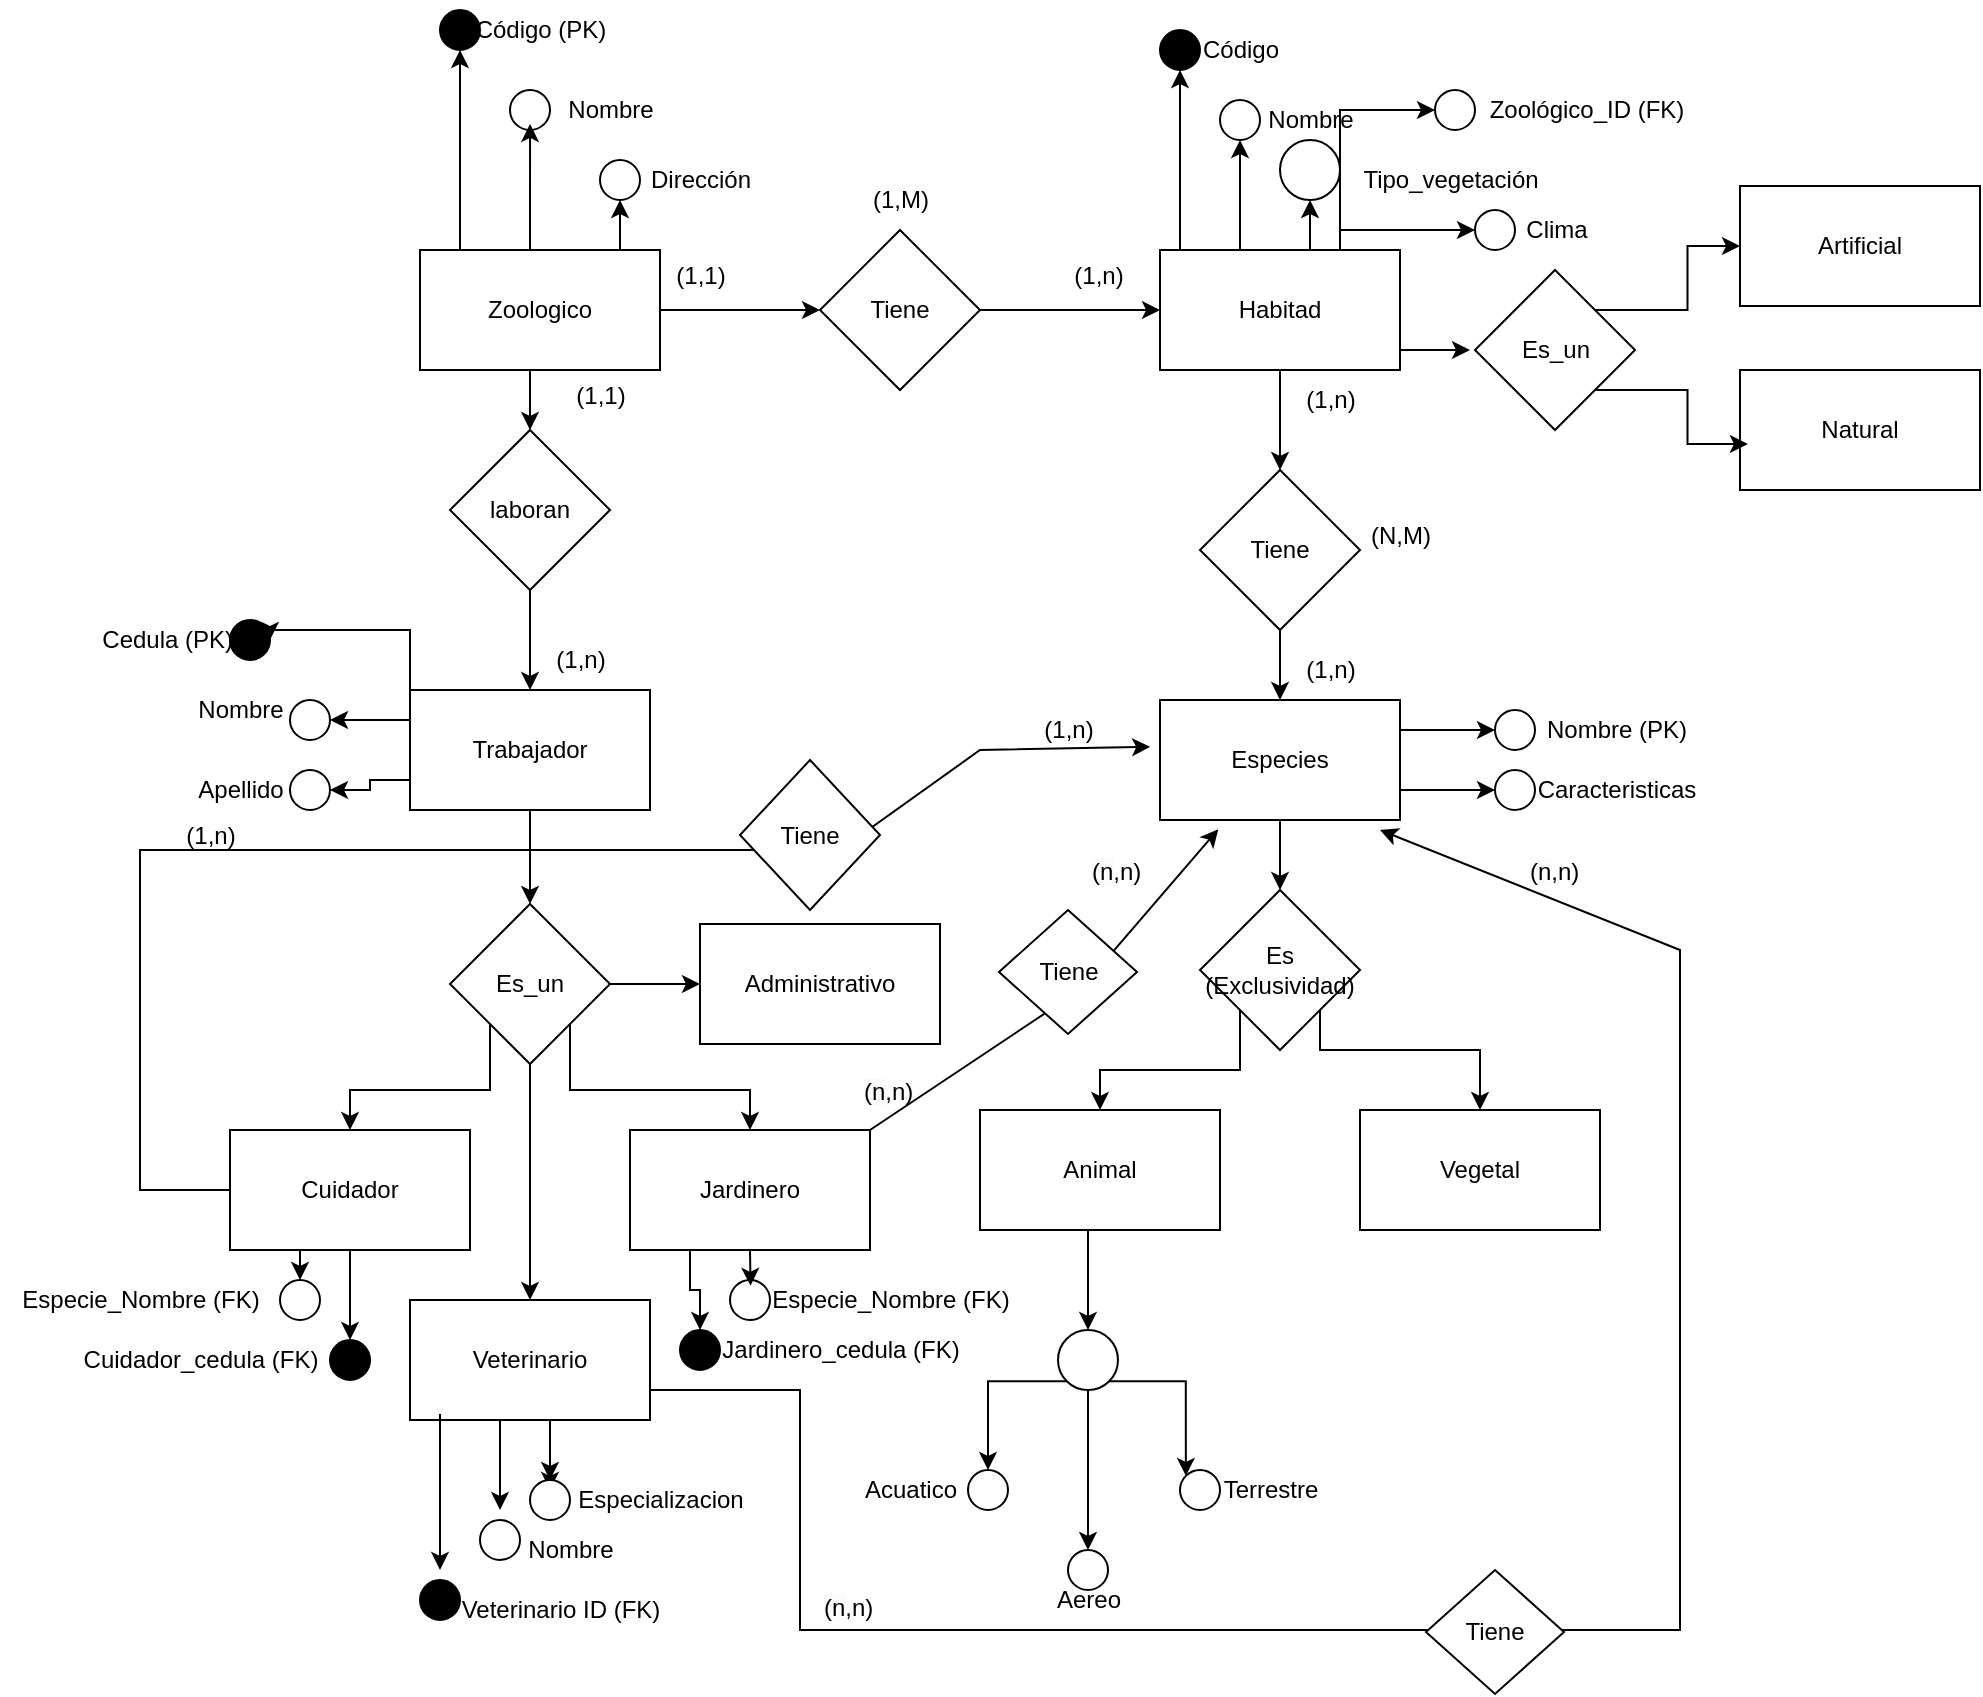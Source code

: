 <mxfile version="24.0.7" type="device">
  <diagram id="prtHgNgQTEPvFCAcTncT" name="Page-1">
    <mxGraphModel dx="2587" dy="868" grid="1" gridSize="10" guides="1" tooltips="1" connect="1" arrows="1" fold="1" page="1" pageScale="1" pageWidth="827" pageHeight="1169" math="0" shadow="0">
      <root>
        <mxCell id="0" />
        <mxCell id="1" parent="0" />
        <mxCell id="TQrmoUkfnBOH6KBkLDN8-8" style="edgeStyle=orthogonalEdgeStyle;rounded=0;orthogonalLoop=1;jettySize=auto;html=1;exitX=0;exitY=0;exitDx=0;exitDy=0;entryX=0.5;entryY=1;entryDx=0;entryDy=0;" parent="1" source="TQrmoUkfnBOH6KBkLDN8-1" target="TQrmoUkfnBOH6KBkLDN8-6" edge="1">
          <mxGeometry relative="1" as="geometry">
            <Array as="points">
              <mxPoint x="140" y="170" />
            </Array>
          </mxGeometry>
        </mxCell>
        <mxCell id="TQrmoUkfnBOH6KBkLDN8-16" style="edgeStyle=orthogonalEdgeStyle;rounded=0;orthogonalLoop=1;jettySize=auto;html=1;exitX=0.75;exitY=0;exitDx=0;exitDy=0;entryX=0.5;entryY=1;entryDx=0;entryDy=0;" parent="1" source="TQrmoUkfnBOH6KBkLDN8-1" target="TQrmoUkfnBOH6KBkLDN8-12" edge="1">
          <mxGeometry relative="1" as="geometry" />
        </mxCell>
        <mxCell id="TQrmoUkfnBOH6KBkLDN8-17" value="" style="edgeStyle=orthogonalEdgeStyle;rounded=0;orthogonalLoop=1;jettySize=auto;html=1;" parent="1" source="TQrmoUkfnBOH6KBkLDN8-1" target="TQrmoUkfnBOH6KBkLDN8-3" edge="1">
          <mxGeometry relative="1" as="geometry" />
        </mxCell>
        <mxCell id="TQrmoUkfnBOH6KBkLDN8-100" style="edgeStyle=orthogonalEdgeStyle;rounded=0;orthogonalLoop=1;jettySize=auto;html=1;exitX=0.5;exitY=1;exitDx=0;exitDy=0;entryX=0.5;entryY=0;entryDx=0;entryDy=0;" parent="1" source="TQrmoUkfnBOH6KBkLDN8-1" target="TQrmoUkfnBOH6KBkLDN8-99" edge="1">
          <mxGeometry relative="1" as="geometry" />
        </mxCell>
        <mxCell id="TQrmoUkfnBOH6KBkLDN8-1" value="Zoologico" style="rounded=0;whiteSpace=wrap;html=1;" parent="1" vertex="1">
          <mxGeometry x="120" y="170" width="120" height="60" as="geometry" />
        </mxCell>
        <mxCell id="TQrmoUkfnBOH6KBkLDN8-36" style="edgeStyle=orthogonalEdgeStyle;rounded=0;orthogonalLoop=1;jettySize=auto;html=1;exitX=0.75;exitY=0;exitDx=0;exitDy=0;entryX=0.5;entryY=1;entryDx=0;entryDy=0;" parent="1" source="TQrmoUkfnBOH6KBkLDN8-2" target="TQrmoUkfnBOH6KBkLDN8-24" edge="1">
          <mxGeometry relative="1" as="geometry" />
        </mxCell>
        <mxCell id="TQrmoUkfnBOH6KBkLDN8-56" style="edgeStyle=orthogonalEdgeStyle;rounded=0;orthogonalLoop=1;jettySize=auto;html=1;exitX=1;exitY=0.5;exitDx=0;exitDy=0;entryX=0;entryY=0.5;entryDx=0;entryDy=0;" parent="1" source="TQrmoUkfnBOH6KBkLDN8-2" edge="1">
          <mxGeometry relative="1" as="geometry">
            <mxPoint x="645" y="220" as="targetPoint" />
            <Array as="points">
              <mxPoint x="610" y="220" />
            </Array>
          </mxGeometry>
        </mxCell>
        <mxCell id="TQrmoUkfnBOH6KBkLDN8-64" style="edgeStyle=orthogonalEdgeStyle;rounded=0;orthogonalLoop=1;jettySize=auto;html=1;exitX=0;exitY=0;exitDx=0;exitDy=0;entryX=0.5;entryY=1;entryDx=0;entryDy=0;" parent="1" source="TQrmoUkfnBOH6KBkLDN8-2" target="TQrmoUkfnBOH6KBkLDN8-21" edge="1">
          <mxGeometry relative="1" as="geometry">
            <Array as="points">
              <mxPoint x="500" y="170" />
            </Array>
          </mxGeometry>
        </mxCell>
        <mxCell id="TQrmoUkfnBOH6KBkLDN8-67" style="edgeStyle=orthogonalEdgeStyle;rounded=0;orthogonalLoop=1;jettySize=auto;html=1;exitX=0.75;exitY=0;exitDx=0;exitDy=0;entryX=0;entryY=0.5;entryDx=0;entryDy=0;" parent="1" source="TQrmoUkfnBOH6KBkLDN8-2" target="TQrmoUkfnBOH6KBkLDN8-27" edge="1">
          <mxGeometry relative="1" as="geometry">
            <Array as="points">
              <mxPoint x="580" y="160" />
            </Array>
          </mxGeometry>
        </mxCell>
        <mxCell id="TQrmoUkfnBOH6KBkLDN8-79" style="edgeStyle=orthogonalEdgeStyle;rounded=0;orthogonalLoop=1;jettySize=auto;html=1;exitX=0.5;exitY=1;exitDx=0;exitDy=0;entryX=0.5;entryY=0;entryDx=0;entryDy=0;" parent="1" source="TQrmoUkfnBOH6KBkLDN8-2" target="TQrmoUkfnBOH6KBkLDN8-43" edge="1">
          <mxGeometry relative="1" as="geometry" />
        </mxCell>
        <mxCell id="qEaY49w9WV5W6SEMWrZI-36" style="edgeStyle=orthogonalEdgeStyle;rounded=0;orthogonalLoop=1;jettySize=auto;html=1;exitX=0.75;exitY=0;exitDx=0;exitDy=0;entryX=0;entryY=0.5;entryDx=0;entryDy=0;" edge="1" parent="1" source="TQrmoUkfnBOH6KBkLDN8-2" target="qEaY49w9WV5W6SEMWrZI-35">
          <mxGeometry relative="1" as="geometry" />
        </mxCell>
        <mxCell id="TQrmoUkfnBOH6KBkLDN8-2" value="Habitad" style="rounded=0;whiteSpace=wrap;html=1;" parent="1" vertex="1">
          <mxGeometry x="490" y="170" width="120" height="60" as="geometry" />
        </mxCell>
        <mxCell id="TQrmoUkfnBOH6KBkLDN8-18" value="" style="edgeStyle=orthogonalEdgeStyle;rounded=0;orthogonalLoop=1;jettySize=auto;html=1;" parent="1" source="TQrmoUkfnBOH6KBkLDN8-3" target="TQrmoUkfnBOH6KBkLDN8-2" edge="1">
          <mxGeometry relative="1" as="geometry" />
        </mxCell>
        <mxCell id="TQrmoUkfnBOH6KBkLDN8-3" value="Tiene" style="rhombus;whiteSpace=wrap;html=1;" parent="1" vertex="1">
          <mxGeometry x="320" y="160" width="80" height="80" as="geometry" />
        </mxCell>
        <mxCell id="TQrmoUkfnBOH6KBkLDN8-72" style="edgeStyle=orthogonalEdgeStyle;rounded=0;orthogonalLoop=1;jettySize=auto;html=1;exitX=0.5;exitY=1;exitDx=0;exitDy=0;entryX=0.5;entryY=0;entryDx=0;entryDy=0;" parent="1" source="TQrmoUkfnBOH6KBkLDN8-4" target="TQrmoUkfnBOH6KBkLDN8-42" edge="1">
          <mxGeometry relative="1" as="geometry" />
        </mxCell>
        <mxCell id="TQrmoUkfnBOH6KBkLDN8-77" style="edgeStyle=orthogonalEdgeStyle;rounded=0;orthogonalLoop=1;jettySize=auto;html=1;exitX=1;exitY=0.25;exitDx=0;exitDy=0;entryX=0;entryY=0.5;entryDx=0;entryDy=0;" parent="1" source="TQrmoUkfnBOH6KBkLDN8-4" target="TQrmoUkfnBOH6KBkLDN8-46" edge="1">
          <mxGeometry relative="1" as="geometry" />
        </mxCell>
        <mxCell id="TQrmoUkfnBOH6KBkLDN8-78" style="edgeStyle=orthogonalEdgeStyle;rounded=0;orthogonalLoop=1;jettySize=auto;html=1;exitX=1;exitY=0.75;exitDx=0;exitDy=0;entryX=0;entryY=0.5;entryDx=0;entryDy=0;" parent="1" source="TQrmoUkfnBOH6KBkLDN8-4" target="TQrmoUkfnBOH6KBkLDN8-48" edge="1">
          <mxGeometry relative="1" as="geometry" />
        </mxCell>
        <mxCell id="TQrmoUkfnBOH6KBkLDN8-4" value="Especies" style="rounded=0;whiteSpace=wrap;html=1;" parent="1" vertex="1">
          <mxGeometry x="490" y="395" width="120" height="60" as="geometry" />
        </mxCell>
        <mxCell id="TQrmoUkfnBOH6KBkLDN8-117" value="" style="edgeStyle=orthogonalEdgeStyle;rounded=0;orthogonalLoop=1;jettySize=auto;html=1;" parent="1" source="TQrmoUkfnBOH6KBkLDN8-5" target="TQrmoUkfnBOH6KBkLDN8-111" edge="1">
          <mxGeometry relative="1" as="geometry" />
        </mxCell>
        <mxCell id="qEaY49w9WV5W6SEMWrZI-32" style="edgeStyle=orthogonalEdgeStyle;rounded=0;orthogonalLoop=1;jettySize=auto;html=1;exitX=0;exitY=0.75;exitDx=0;exitDy=0;entryX=1;entryY=0.5;entryDx=0;entryDy=0;" edge="1" parent="1" source="TQrmoUkfnBOH6KBkLDN8-5" target="TQrmoUkfnBOH6KBkLDN8-130">
          <mxGeometry relative="1" as="geometry" />
        </mxCell>
        <mxCell id="qEaY49w9WV5W6SEMWrZI-33" style="edgeStyle=orthogonalEdgeStyle;rounded=0;orthogonalLoop=1;jettySize=auto;html=1;exitX=0;exitY=0.25;exitDx=0;exitDy=0;entryX=1;entryY=0.5;entryDx=0;entryDy=0;" edge="1" parent="1" source="TQrmoUkfnBOH6KBkLDN8-5" target="TQrmoUkfnBOH6KBkLDN8-127">
          <mxGeometry relative="1" as="geometry" />
        </mxCell>
        <mxCell id="qEaY49w9WV5W6SEMWrZI-34" style="edgeStyle=orthogonalEdgeStyle;rounded=0;orthogonalLoop=1;jettySize=auto;html=1;exitX=0;exitY=0;exitDx=0;exitDy=0;entryX=1;entryY=0.5;entryDx=0;entryDy=0;" edge="1" parent="1" source="TQrmoUkfnBOH6KBkLDN8-5" target="TQrmoUkfnBOH6KBkLDN8-123">
          <mxGeometry relative="1" as="geometry">
            <mxPoint x="115.231" y="350" as="targetPoint" />
            <Array as="points">
              <mxPoint x="115" y="360" />
              <mxPoint x="45" y="360" />
            </Array>
          </mxGeometry>
        </mxCell>
        <mxCell id="TQrmoUkfnBOH6KBkLDN8-5" value="Trabajador" style="rounded=0;whiteSpace=wrap;html=1;" parent="1" vertex="1">
          <mxGeometry x="115" y="390" width="120" height="60" as="geometry" />
        </mxCell>
        <mxCell id="TQrmoUkfnBOH6KBkLDN8-6" value="" style="ellipse;whiteSpace=wrap;html=1;aspect=fixed;fillColor=#000000;" parent="1" vertex="1">
          <mxGeometry x="130" y="50" width="20" height="20" as="geometry" />
        </mxCell>
        <mxCell id="TQrmoUkfnBOH6KBkLDN8-9" value="Código (PK)" style="text;html=1;align=center;verticalAlign=middle;resizable=0;points=[];autosize=1;strokeColor=none;fillColor=none;" parent="1" vertex="1">
          <mxGeometry x="135" y="45" width="90" height="30" as="geometry" />
        </mxCell>
        <mxCell id="TQrmoUkfnBOH6KBkLDN8-10" value="" style="ellipse;whiteSpace=wrap;html=1;aspect=fixed;fillColor=#FFFFFF;" parent="1" vertex="1">
          <mxGeometry x="165" y="90" width="20" height="20" as="geometry" />
        </mxCell>
        <mxCell id="TQrmoUkfnBOH6KBkLDN8-11" value="Nombre" style="text;html=1;align=center;verticalAlign=middle;resizable=0;points=[];autosize=1;strokeColor=none;fillColor=none;" parent="1" vertex="1">
          <mxGeometry x="180" y="85" width="70" height="30" as="geometry" />
        </mxCell>
        <mxCell id="TQrmoUkfnBOH6KBkLDN8-12" value="" style="ellipse;whiteSpace=wrap;html=1;aspect=fixed;fillColor=#FFFFFF;" parent="1" vertex="1">
          <mxGeometry x="210" y="125" width="20" height="20" as="geometry" />
        </mxCell>
        <mxCell id="TQrmoUkfnBOH6KBkLDN8-13" value="Dirección" style="text;html=1;align=center;verticalAlign=middle;resizable=0;points=[];autosize=1;strokeColor=none;fillColor=none;" parent="1" vertex="1">
          <mxGeometry x="225" y="120" width="70" height="30" as="geometry" />
        </mxCell>
        <mxCell id="TQrmoUkfnBOH6KBkLDN8-15" style="edgeStyle=orthogonalEdgeStyle;rounded=0;orthogonalLoop=1;jettySize=auto;html=1;exitX=0.5;exitY=0;exitDx=0;exitDy=0;entryX=-0.071;entryY=0.733;entryDx=0;entryDy=0;entryPerimeter=0;" parent="1" source="TQrmoUkfnBOH6KBkLDN8-1" target="TQrmoUkfnBOH6KBkLDN8-11" edge="1">
          <mxGeometry relative="1" as="geometry">
            <Array as="points">
              <mxPoint x="175" y="170" />
            </Array>
          </mxGeometry>
        </mxCell>
        <mxCell id="TQrmoUkfnBOH6KBkLDN8-19" value="(1,1)" style="text;html=1;align=center;verticalAlign=middle;resizable=0;points=[];autosize=1;strokeColor=none;fillColor=none;" parent="1" vertex="1">
          <mxGeometry x="235" y="168" width="50" height="30" as="geometry" />
        </mxCell>
        <mxCell id="TQrmoUkfnBOH6KBkLDN8-20" value="(1,n)" style="text;html=1;align=center;verticalAlign=middle;resizable=0;points=[];autosize=1;strokeColor=none;fillColor=none;" parent="1" vertex="1">
          <mxGeometry x="434" y="168" width="50" height="30" as="geometry" />
        </mxCell>
        <mxCell id="TQrmoUkfnBOH6KBkLDN8-21" value="" style="ellipse;whiteSpace=wrap;html=1;aspect=fixed;fillColor=#000000;" parent="1" vertex="1">
          <mxGeometry x="490" y="60" width="20" height="20" as="geometry" />
        </mxCell>
        <mxCell id="TQrmoUkfnBOH6KBkLDN8-23" value="Nombre" style="text;html=1;align=center;verticalAlign=middle;resizable=0;points=[];autosize=1;strokeColor=none;fillColor=none;" parent="1" vertex="1">
          <mxGeometry x="530" y="90" width="70" height="30" as="geometry" />
        </mxCell>
        <mxCell id="TQrmoUkfnBOH6KBkLDN8-24" value="" style="ellipse;whiteSpace=wrap;html=1;aspect=fixed;fillColor=#FFFFFF;" parent="1" vertex="1">
          <mxGeometry x="550" y="115" width="30" height="30" as="geometry" />
        </mxCell>
        <mxCell id="TQrmoUkfnBOH6KBkLDN8-25" value="Tipo_vegetación" style="text;html=1;align=center;verticalAlign=middle;resizable=0;points=[];autosize=1;strokeColor=none;fillColor=none;" parent="1" vertex="1">
          <mxGeometry x="580" y="120" width="110" height="30" as="geometry" />
        </mxCell>
        <mxCell id="TQrmoUkfnBOH6KBkLDN8-26" value="Código" style="text;html=1;align=center;verticalAlign=middle;resizable=0;points=[];autosize=1;strokeColor=none;fillColor=none;" parent="1" vertex="1">
          <mxGeometry x="500" y="55" width="60" height="30" as="geometry" />
        </mxCell>
        <mxCell id="TQrmoUkfnBOH6KBkLDN8-27" value="" style="ellipse;whiteSpace=wrap;html=1;aspect=fixed;fillColor=#FFFFFF;" parent="1" vertex="1">
          <mxGeometry x="647.5" y="150" width="20" height="20" as="geometry" />
        </mxCell>
        <mxCell id="TQrmoUkfnBOH6KBkLDN8-28" value="Clima" style="text;html=1;align=center;verticalAlign=middle;resizable=0;points=[];autosize=1;strokeColor=none;fillColor=none;" parent="1" vertex="1">
          <mxGeometry x="662.5" y="145" width="50" height="30" as="geometry" />
        </mxCell>
        <mxCell id="TQrmoUkfnBOH6KBkLDN8-41" value="" style="edgeStyle=orthogonalEdgeStyle;rounded=0;orthogonalLoop=1;jettySize=auto;html=1;exitX=0.5;exitY=0;exitDx=0;exitDy=0;entryX=0.5;entryY=1;entryDx=0;entryDy=0;" parent="1" source="TQrmoUkfnBOH6KBkLDN8-2" target="TQrmoUkfnBOH6KBkLDN8-40" edge="1">
          <mxGeometry relative="1" as="geometry">
            <mxPoint x="550" y="170" as="sourcePoint" />
            <mxPoint x="550" y="130" as="targetPoint" />
            <Array as="points">
              <mxPoint x="530" y="170" />
            </Array>
          </mxGeometry>
        </mxCell>
        <mxCell id="TQrmoUkfnBOH6KBkLDN8-40" value="" style="ellipse;whiteSpace=wrap;html=1;aspect=fixed;fillColor=#FFFFFF;" parent="1" vertex="1">
          <mxGeometry x="520" y="95" width="20" height="20" as="geometry" />
        </mxCell>
        <mxCell id="TQrmoUkfnBOH6KBkLDN8-75" style="edgeStyle=orthogonalEdgeStyle;rounded=0;orthogonalLoop=1;jettySize=auto;html=1;exitX=0;exitY=1;exitDx=0;exitDy=0;entryX=0.5;entryY=0;entryDx=0;entryDy=0;" parent="1" source="TQrmoUkfnBOH6KBkLDN8-42" target="TQrmoUkfnBOH6KBkLDN8-74" edge="1">
          <mxGeometry relative="1" as="geometry">
            <Array as="points">
              <mxPoint x="530" y="580" />
              <mxPoint x="460" y="580" />
            </Array>
          </mxGeometry>
        </mxCell>
        <mxCell id="TQrmoUkfnBOH6KBkLDN8-76" style="edgeStyle=orthogonalEdgeStyle;rounded=0;orthogonalLoop=1;jettySize=auto;html=1;exitX=1;exitY=1;exitDx=0;exitDy=0;entryX=0.5;entryY=0;entryDx=0;entryDy=0;" parent="1" source="TQrmoUkfnBOH6KBkLDN8-42" target="TQrmoUkfnBOH6KBkLDN8-73" edge="1">
          <mxGeometry relative="1" as="geometry">
            <Array as="points">
              <mxPoint x="570" y="570" />
              <mxPoint x="650" y="570" />
            </Array>
          </mxGeometry>
        </mxCell>
        <mxCell id="TQrmoUkfnBOH6KBkLDN8-42" value="Es (Exclusividad)" style="rhombus;whiteSpace=wrap;html=1;" parent="1" vertex="1">
          <mxGeometry x="510" y="490" width="80" height="80" as="geometry" />
        </mxCell>
        <mxCell id="TQrmoUkfnBOH6KBkLDN8-80" style="edgeStyle=orthogonalEdgeStyle;rounded=0;orthogonalLoop=1;jettySize=auto;html=1;exitX=0.5;exitY=1;exitDx=0;exitDy=0;entryX=0.5;entryY=0;entryDx=0;entryDy=0;" parent="1" source="TQrmoUkfnBOH6KBkLDN8-43" target="TQrmoUkfnBOH6KBkLDN8-4" edge="1">
          <mxGeometry relative="1" as="geometry" />
        </mxCell>
        <mxCell id="TQrmoUkfnBOH6KBkLDN8-43" value="Tiene" style="rhombus;whiteSpace=wrap;html=1;" parent="1" vertex="1">
          <mxGeometry x="510" y="280" width="80" height="80" as="geometry" />
        </mxCell>
        <mxCell id="TQrmoUkfnBOH6KBkLDN8-46" value="" style="ellipse;whiteSpace=wrap;html=1;aspect=fixed;fillColor=#FFFFFF;" parent="1" vertex="1">
          <mxGeometry x="657.5" y="400" width="20" height="20" as="geometry" />
        </mxCell>
        <mxCell id="TQrmoUkfnBOH6KBkLDN8-47" value="Nombre (PK)" style="text;html=1;align=center;verticalAlign=middle;resizable=0;points=[];autosize=1;strokeColor=none;fillColor=none;" parent="1" vertex="1">
          <mxGeometry x="672.5" y="395" width="90" height="30" as="geometry" />
        </mxCell>
        <mxCell id="TQrmoUkfnBOH6KBkLDN8-48" value="" style="ellipse;whiteSpace=wrap;html=1;aspect=fixed;fillColor=#FFFFFF;" parent="1" vertex="1">
          <mxGeometry x="657.5" y="430" width="20" height="20" as="geometry" />
        </mxCell>
        <mxCell id="TQrmoUkfnBOH6KBkLDN8-49" value="Caracteristicas" style="text;html=1;align=center;verticalAlign=middle;resizable=0;points=[];autosize=1;strokeColor=none;fillColor=none;" parent="1" vertex="1">
          <mxGeometry x="667.5" y="425" width="100" height="30" as="geometry" />
        </mxCell>
        <mxCell id="TQrmoUkfnBOH6KBkLDN8-70" style="edgeStyle=orthogonalEdgeStyle;rounded=0;orthogonalLoop=1;jettySize=auto;html=1;exitX=1;exitY=0;exitDx=0;exitDy=0;entryX=0;entryY=0.5;entryDx=0;entryDy=0;" parent="1" source="TQrmoUkfnBOH6KBkLDN8-61" target="TQrmoUkfnBOH6KBkLDN8-68" edge="1">
          <mxGeometry relative="1" as="geometry" />
        </mxCell>
        <mxCell id="TQrmoUkfnBOH6KBkLDN8-61" value="Es_un" style="rhombus;whiteSpace=wrap;html=1;" parent="1" vertex="1">
          <mxGeometry x="647.5" y="180" width="80" height="80" as="geometry" />
        </mxCell>
        <mxCell id="TQrmoUkfnBOH6KBkLDN8-68" value="Artificial" style="rounded=0;whiteSpace=wrap;html=1;" parent="1" vertex="1">
          <mxGeometry x="780" y="138" width="120" height="60" as="geometry" />
        </mxCell>
        <mxCell id="TQrmoUkfnBOH6KBkLDN8-69" value="Natural" style="rounded=0;whiteSpace=wrap;html=1;" parent="1" vertex="1">
          <mxGeometry x="780" y="230" width="120" height="60" as="geometry" />
        </mxCell>
        <mxCell id="TQrmoUkfnBOH6KBkLDN8-71" style="edgeStyle=orthogonalEdgeStyle;rounded=0;orthogonalLoop=1;jettySize=auto;html=1;exitX=1;exitY=1;exitDx=0;exitDy=0;entryX=0.033;entryY=0.617;entryDx=0;entryDy=0;entryPerimeter=0;" parent="1" source="TQrmoUkfnBOH6KBkLDN8-61" target="TQrmoUkfnBOH6KBkLDN8-69" edge="1">
          <mxGeometry relative="1" as="geometry" />
        </mxCell>
        <mxCell id="TQrmoUkfnBOH6KBkLDN8-73" value="Vegetal" style="rounded=0;whiteSpace=wrap;html=1;" parent="1" vertex="1">
          <mxGeometry x="590" y="600" width="120" height="60" as="geometry" />
        </mxCell>
        <mxCell id="TQrmoUkfnBOH6KBkLDN8-98" style="edgeStyle=orthogonalEdgeStyle;rounded=0;orthogonalLoop=1;jettySize=auto;html=1;exitX=0.5;exitY=1;exitDx=0;exitDy=0;entryX=0.5;entryY=0;entryDx=0;entryDy=0;" parent="1" source="TQrmoUkfnBOH6KBkLDN8-74" target="TQrmoUkfnBOH6KBkLDN8-85" edge="1">
          <mxGeometry relative="1" as="geometry">
            <Array as="points">
              <mxPoint x="454" y="660" />
            </Array>
          </mxGeometry>
        </mxCell>
        <mxCell id="TQrmoUkfnBOH6KBkLDN8-74" value="Animal" style="rounded=0;whiteSpace=wrap;html=1;" parent="1" vertex="1">
          <mxGeometry x="400" y="600" width="120" height="60" as="geometry" />
        </mxCell>
        <mxCell id="TQrmoUkfnBOH6KBkLDN8-81" value="(1,n)" style="text;html=1;align=center;verticalAlign=middle;resizable=0;points=[];autosize=1;strokeColor=none;fillColor=none;" parent="1" vertex="1">
          <mxGeometry x="550" y="365" width="50" height="30" as="geometry" />
        </mxCell>
        <mxCell id="TQrmoUkfnBOH6KBkLDN8-82" value="(1,n)" style="text;html=1;align=center;verticalAlign=middle;resizable=0;points=[];autosize=1;strokeColor=none;fillColor=none;" parent="1" vertex="1">
          <mxGeometry x="550" y="230" width="50" height="30" as="geometry" />
        </mxCell>
        <mxCell id="TQrmoUkfnBOH6KBkLDN8-83" value="(N,M)" style="text;html=1;align=center;verticalAlign=middle;resizable=0;points=[];autosize=1;strokeColor=none;fillColor=none;" parent="1" vertex="1">
          <mxGeometry x="585" y="298" width="50" height="30" as="geometry" />
        </mxCell>
        <mxCell id="TQrmoUkfnBOH6KBkLDN8-84" value="(1,M)" style="text;html=1;align=center;verticalAlign=middle;resizable=0;points=[];autosize=1;strokeColor=none;fillColor=none;" parent="1" vertex="1">
          <mxGeometry x="335" y="130" width="50" height="30" as="geometry" />
        </mxCell>
        <mxCell id="TQrmoUkfnBOH6KBkLDN8-94" style="edgeStyle=orthogonalEdgeStyle;rounded=0;orthogonalLoop=1;jettySize=auto;html=1;exitX=0;exitY=1;exitDx=0;exitDy=0;entryX=0.5;entryY=0;entryDx=0;entryDy=0;" parent="1" source="TQrmoUkfnBOH6KBkLDN8-85" target="TQrmoUkfnBOH6KBkLDN8-86" edge="1">
          <mxGeometry relative="1" as="geometry" />
        </mxCell>
        <mxCell id="TQrmoUkfnBOH6KBkLDN8-96" style="edgeStyle=orthogonalEdgeStyle;rounded=0;orthogonalLoop=1;jettySize=auto;html=1;exitX=0.5;exitY=1;exitDx=0;exitDy=0;entryX=0.5;entryY=0;entryDx=0;entryDy=0;" parent="1" source="TQrmoUkfnBOH6KBkLDN8-85" target="TQrmoUkfnBOH6KBkLDN8-87" edge="1">
          <mxGeometry relative="1" as="geometry" />
        </mxCell>
        <mxCell id="TQrmoUkfnBOH6KBkLDN8-97" style="edgeStyle=orthogonalEdgeStyle;rounded=0;orthogonalLoop=1;jettySize=auto;html=1;exitX=1;exitY=1;exitDx=0;exitDy=0;entryX=0;entryY=0;entryDx=0;entryDy=0;" parent="1" source="TQrmoUkfnBOH6KBkLDN8-85" target="TQrmoUkfnBOH6KBkLDN8-89" edge="1">
          <mxGeometry relative="1" as="geometry" />
        </mxCell>
        <mxCell id="TQrmoUkfnBOH6KBkLDN8-85" value="" style="ellipse;whiteSpace=wrap;html=1;aspect=fixed;" parent="1" vertex="1">
          <mxGeometry x="439" y="710" width="30" height="30" as="geometry" />
        </mxCell>
        <mxCell id="TQrmoUkfnBOH6KBkLDN8-86" value="" style="ellipse;whiteSpace=wrap;html=1;aspect=fixed;fillColor=#FFFFFF;" parent="1" vertex="1">
          <mxGeometry x="394" y="780" width="20" height="20" as="geometry" />
        </mxCell>
        <mxCell id="TQrmoUkfnBOH6KBkLDN8-87" value="" style="ellipse;whiteSpace=wrap;html=1;aspect=fixed;fillColor=#FFFFFF;" parent="1" vertex="1">
          <mxGeometry x="444" y="820" width="20" height="20" as="geometry" />
        </mxCell>
        <mxCell id="TQrmoUkfnBOH6KBkLDN8-89" value="" style="ellipse;whiteSpace=wrap;html=1;aspect=fixed;fillColor=#FFFFFF;" parent="1" vertex="1">
          <mxGeometry x="500" y="780" width="20" height="20" as="geometry" />
        </mxCell>
        <mxCell id="TQrmoUkfnBOH6KBkLDN8-90" value="Acuatico" style="text;html=1;align=center;verticalAlign=middle;resizable=0;points=[];autosize=1;strokeColor=none;fillColor=none;" parent="1" vertex="1">
          <mxGeometry x="330" y="775" width="70" height="30" as="geometry" />
        </mxCell>
        <mxCell id="TQrmoUkfnBOH6KBkLDN8-91" value="Terrestre" style="text;html=1;align=center;verticalAlign=middle;resizable=0;points=[];autosize=1;strokeColor=none;fillColor=none;" parent="1" vertex="1">
          <mxGeometry x="510" y="775" width="70" height="30" as="geometry" />
        </mxCell>
        <mxCell id="TQrmoUkfnBOH6KBkLDN8-92" value="Aereo" style="text;html=1;align=center;verticalAlign=middle;resizable=0;points=[];autosize=1;strokeColor=none;fillColor=none;" parent="1" vertex="1">
          <mxGeometry x="424" y="830" width="60" height="30" as="geometry" />
        </mxCell>
        <mxCell id="TQrmoUkfnBOH6KBkLDN8-109" style="edgeStyle=orthogonalEdgeStyle;rounded=0;orthogonalLoop=1;jettySize=auto;html=1;exitX=0.5;exitY=1;exitDx=0;exitDy=0;entryX=0.5;entryY=0;entryDx=0;entryDy=0;" parent="1" source="TQrmoUkfnBOH6KBkLDN8-99" target="TQrmoUkfnBOH6KBkLDN8-5" edge="1">
          <mxGeometry relative="1" as="geometry" />
        </mxCell>
        <mxCell id="TQrmoUkfnBOH6KBkLDN8-99" value="laboran" style="rhombus;whiteSpace=wrap;html=1;" parent="1" vertex="1">
          <mxGeometry x="135" y="260" width="80" height="80" as="geometry" />
        </mxCell>
        <mxCell id="TQrmoUkfnBOH6KBkLDN8-102" value="(1,n)" style="text;html=1;align=center;verticalAlign=middle;resizable=0;points=[];autosize=1;strokeColor=none;fillColor=none;" parent="1" vertex="1">
          <mxGeometry x="175" y="360" width="50" height="30" as="geometry" />
        </mxCell>
        <mxCell id="TQrmoUkfnBOH6KBkLDN8-104" value="(1,1)" style="text;html=1;align=center;verticalAlign=middle;resizable=0;points=[];autosize=1;strokeColor=none;fillColor=none;" parent="1" vertex="1">
          <mxGeometry x="185" y="228" width="50" height="30" as="geometry" />
        </mxCell>
        <mxCell id="TQrmoUkfnBOH6KBkLDN8-118" value="" style="edgeStyle=orthogonalEdgeStyle;rounded=0;orthogonalLoop=1;jettySize=auto;html=1;" parent="1" source="TQrmoUkfnBOH6KBkLDN8-111" target="TQrmoUkfnBOH6KBkLDN8-112" edge="1">
          <mxGeometry relative="1" as="geometry" />
        </mxCell>
        <mxCell id="TQrmoUkfnBOH6KBkLDN8-119" style="edgeStyle=orthogonalEdgeStyle;rounded=0;orthogonalLoop=1;jettySize=auto;html=1;exitX=0;exitY=1;exitDx=0;exitDy=0;entryX=0.5;entryY=0;entryDx=0;entryDy=0;" parent="1" source="TQrmoUkfnBOH6KBkLDN8-111" target="TQrmoUkfnBOH6KBkLDN8-115" edge="1">
          <mxGeometry relative="1" as="geometry">
            <Array as="points">
              <mxPoint x="155" y="590" />
              <mxPoint x="85" y="590" />
            </Array>
          </mxGeometry>
        </mxCell>
        <mxCell id="TQrmoUkfnBOH6KBkLDN8-120" style="edgeStyle=orthogonalEdgeStyle;rounded=0;orthogonalLoop=1;jettySize=auto;html=1;exitX=1;exitY=1;exitDx=0;exitDy=0;entryX=0.5;entryY=0;entryDx=0;entryDy=0;" parent="1" source="TQrmoUkfnBOH6KBkLDN8-111" target="TQrmoUkfnBOH6KBkLDN8-116" edge="1">
          <mxGeometry relative="1" as="geometry">
            <Array as="points">
              <mxPoint x="195" y="590" />
              <mxPoint x="285" y="590" />
            </Array>
          </mxGeometry>
        </mxCell>
        <mxCell id="TQrmoUkfnBOH6KBkLDN8-122" style="edgeStyle=orthogonalEdgeStyle;rounded=0;orthogonalLoop=1;jettySize=auto;html=1;exitX=0.5;exitY=1;exitDx=0;exitDy=0;entryX=0.5;entryY=0;entryDx=0;entryDy=0;" parent="1" source="TQrmoUkfnBOH6KBkLDN8-111" target="TQrmoUkfnBOH6KBkLDN8-113" edge="1">
          <mxGeometry relative="1" as="geometry" />
        </mxCell>
        <mxCell id="TQrmoUkfnBOH6KBkLDN8-111" value="Es_un" style="rhombus;whiteSpace=wrap;html=1;" parent="1" vertex="1">
          <mxGeometry x="135" y="497" width="80" height="80" as="geometry" />
        </mxCell>
        <mxCell id="TQrmoUkfnBOH6KBkLDN8-112" value="Administrativo" style="rounded=0;whiteSpace=wrap;html=1;" parent="1" vertex="1">
          <mxGeometry x="260" y="507" width="120" height="60" as="geometry" />
        </mxCell>
        <mxCell id="TQrmoUkfnBOH6KBkLDN8-113" value="Veterinario" style="rounded=0;whiteSpace=wrap;html=1;" parent="1" vertex="1">
          <mxGeometry x="115" y="695" width="120" height="60" as="geometry" />
        </mxCell>
        <mxCell id="qEaY49w9WV5W6SEMWrZI-30" style="edgeStyle=orthogonalEdgeStyle;rounded=0;orthogonalLoop=1;jettySize=auto;html=1;exitX=0.5;exitY=1;exitDx=0;exitDy=0;entryX=0.5;entryY=0;entryDx=0;entryDy=0;" edge="1" parent="1" source="TQrmoUkfnBOH6KBkLDN8-115" target="qEaY49w9WV5W6SEMWrZI-27">
          <mxGeometry relative="1" as="geometry" />
        </mxCell>
        <mxCell id="qEaY49w9WV5W6SEMWrZI-31" style="edgeStyle=orthogonalEdgeStyle;rounded=0;orthogonalLoop=1;jettySize=auto;html=1;exitX=0.25;exitY=1;exitDx=0;exitDy=0;entryX=0.5;entryY=0;entryDx=0;entryDy=0;" edge="1" parent="1" source="TQrmoUkfnBOH6KBkLDN8-115" target="qEaY49w9WV5W6SEMWrZI-28">
          <mxGeometry relative="1" as="geometry" />
        </mxCell>
        <mxCell id="TQrmoUkfnBOH6KBkLDN8-115" value="Cuidador" style="rounded=0;whiteSpace=wrap;html=1;" parent="1" vertex="1">
          <mxGeometry x="25" y="610" width="120" height="60" as="geometry" />
        </mxCell>
        <mxCell id="qEaY49w9WV5W6SEMWrZI-21" style="edgeStyle=orthogonalEdgeStyle;rounded=0;orthogonalLoop=1;jettySize=auto;html=1;exitX=0.25;exitY=1;exitDx=0;exitDy=0;entryX=0.5;entryY=0;entryDx=0;entryDy=0;" edge="1" parent="1" source="TQrmoUkfnBOH6KBkLDN8-116" target="qEaY49w9WV5W6SEMWrZI-20">
          <mxGeometry relative="1" as="geometry" />
        </mxCell>
        <mxCell id="TQrmoUkfnBOH6KBkLDN8-116" value="Jardinero" style="rounded=0;whiteSpace=wrap;html=1;" parent="1" vertex="1">
          <mxGeometry x="225" y="610" width="120" height="60" as="geometry" />
        </mxCell>
        <mxCell id="TQrmoUkfnBOH6KBkLDN8-123" value="" style="ellipse;whiteSpace=wrap;html=1;aspect=fixed;fillColor=#000000;" parent="1" vertex="1">
          <mxGeometry x="25" y="355" width="20" height="20" as="geometry" />
        </mxCell>
        <mxCell id="TQrmoUkfnBOH6KBkLDN8-124" value="Nombre" style="text;html=1;align=center;verticalAlign=middle;resizable=0;points=[];autosize=1;strokeColor=none;fillColor=none;" parent="1" vertex="1">
          <mxGeometry x="-5" y="385" width="70" height="30" as="geometry" />
        </mxCell>
        <mxCell id="TQrmoUkfnBOH6KBkLDN8-127" value="" style="ellipse;whiteSpace=wrap;html=1;aspect=fixed;fillColor=#FFFFFF;fontStyle=1" parent="1" vertex="1">
          <mxGeometry x="55" y="395" width="20" height="20" as="geometry" />
        </mxCell>
        <mxCell id="TQrmoUkfnBOH6KBkLDN8-129" value="Cedula (PK)&amp;nbsp;" style="text;html=1;align=center;verticalAlign=middle;resizable=0;points=[];autosize=1;strokeColor=none;fillColor=none;" parent="1" vertex="1">
          <mxGeometry x="-50" y="350" width="90" height="30" as="geometry" />
        </mxCell>
        <mxCell id="TQrmoUkfnBOH6KBkLDN8-130" value="" style="ellipse;whiteSpace=wrap;html=1;aspect=fixed;fillColor=#FFFFFF;" parent="1" vertex="1">
          <mxGeometry x="55" y="430" width="20" height="20" as="geometry" />
        </mxCell>
        <mxCell id="TQrmoUkfnBOH6KBkLDN8-131" value="Apellido" style="text;html=1;align=center;verticalAlign=middle;resizable=0;points=[];autosize=1;strokeColor=none;fillColor=none;" parent="1" vertex="1">
          <mxGeometry x="-5" y="425" width="70" height="30" as="geometry" />
        </mxCell>
        <mxCell id="jj_cVRc-H2PfgMPMxYHZ-1" value="" style="endArrow=classic;html=1;rounded=0;" parent="1" edge="1">
          <mxGeometry width="50" height="50" relative="1" as="geometry">
            <mxPoint x="130" y="752" as="sourcePoint" />
            <mxPoint x="130" y="830" as="targetPoint" />
          </mxGeometry>
        </mxCell>
        <mxCell id="jj_cVRc-H2PfgMPMxYHZ-11" value="" style="ellipse;whiteSpace=wrap;html=1;aspect=fixed;fillColor=#000000;" parent="1" vertex="1">
          <mxGeometry x="120" y="835" width="20" height="20" as="geometry" />
        </mxCell>
        <mxCell id="jj_cVRc-H2PfgMPMxYHZ-13" value="" style="endArrow=classic;html=1;rounded=0;" parent="1" edge="1">
          <mxGeometry width="50" height="50" relative="1" as="geometry">
            <mxPoint x="160" y="755" as="sourcePoint" />
            <mxPoint x="160" y="800" as="targetPoint" />
          </mxGeometry>
        </mxCell>
        <mxCell id="jj_cVRc-H2PfgMPMxYHZ-14" value="" style="ellipse;whiteSpace=wrap;html=1;aspect=fixed;fillColor=#FFFFFF;fontStyle=1" parent="1" vertex="1">
          <mxGeometry x="150" y="805" width="20" height="20" as="geometry" />
        </mxCell>
        <mxCell id="jj_cVRc-H2PfgMPMxYHZ-15" value="" style="endArrow=classic;html=1;rounded=0;" parent="1" source="jj_cVRc-H2PfgMPMxYHZ-17" edge="1">
          <mxGeometry width="50" height="50" relative="1" as="geometry">
            <mxPoint x="185" y="755" as="sourcePoint" />
            <mxPoint x="185" y="790" as="targetPoint" />
          </mxGeometry>
        </mxCell>
        <mxCell id="jj_cVRc-H2PfgMPMxYHZ-18" value="" style="endArrow=classic;html=1;rounded=0;" parent="1" target="jj_cVRc-H2PfgMPMxYHZ-17" edge="1">
          <mxGeometry width="50" height="50" relative="1" as="geometry">
            <mxPoint x="185" y="755" as="sourcePoint" />
            <mxPoint x="185" y="790" as="targetPoint" />
          </mxGeometry>
        </mxCell>
        <mxCell id="jj_cVRc-H2PfgMPMxYHZ-17" value="" style="ellipse;whiteSpace=wrap;html=1;aspect=fixed;fillColor=#FFFFFF;fontStyle=1" parent="1" vertex="1">
          <mxGeometry x="175" y="785" width="20" height="20" as="geometry" />
        </mxCell>
        <mxCell id="jj_cVRc-H2PfgMPMxYHZ-19" value="Veterinario ID (FK)" style="text;html=1;align=center;verticalAlign=middle;resizable=0;points=[];autosize=1;strokeColor=none;fillColor=none;" parent="1" vertex="1">
          <mxGeometry x="130" y="835" width="120" height="30" as="geometry" />
        </mxCell>
        <mxCell id="jj_cVRc-H2PfgMPMxYHZ-20" value="Nombre" style="text;html=1;align=center;verticalAlign=middle;resizable=0;points=[];autosize=1;strokeColor=none;fillColor=none;" parent="1" vertex="1">
          <mxGeometry x="160" y="805" width="70" height="30" as="geometry" />
        </mxCell>
        <mxCell id="jj_cVRc-H2PfgMPMxYHZ-21" value="Especializacion" style="text;html=1;align=center;verticalAlign=middle;resizable=0;points=[];autosize=1;strokeColor=none;fillColor=none;" parent="1" vertex="1">
          <mxGeometry x="185" y="780" width="110" height="30" as="geometry" />
        </mxCell>
        <mxCell id="qEaY49w9WV5W6SEMWrZI-1" value="" style="endArrow=classic;html=1;rounded=0;exitX=0;exitY=0.5;exitDx=0;exitDy=0;entryX=-0.041;entryY=0.39;entryDx=0;entryDy=0;entryPerimeter=0;" edge="1" parent="1" source="TQrmoUkfnBOH6KBkLDN8-115" target="TQrmoUkfnBOH6KBkLDN8-4">
          <mxGeometry width="50" height="50" relative="1" as="geometry">
            <mxPoint x="130" y="520" as="sourcePoint" />
            <mxPoint x="470" y="470" as="targetPoint" />
            <Array as="points">
              <mxPoint x="-20" y="640" />
              <mxPoint x="-20" y="470" />
              <mxPoint x="330" y="470" />
              <mxPoint x="400" y="420" />
            </Array>
          </mxGeometry>
        </mxCell>
        <mxCell id="qEaY49w9WV5W6SEMWrZI-2" value="Tiene" style="rhombus;whiteSpace=wrap;html=1;" vertex="1" parent="1">
          <mxGeometry x="280" y="425" width="70" height="75" as="geometry" />
        </mxCell>
        <mxCell id="qEaY49w9WV5W6SEMWrZI-3" value="(1,n)" style="text;html=1;align=center;verticalAlign=middle;resizable=0;points=[];autosize=1;strokeColor=none;fillColor=none;" vertex="1" parent="1">
          <mxGeometry x="-10" y="447.5" width="50" height="30" as="geometry" />
        </mxCell>
        <mxCell id="qEaY49w9WV5W6SEMWrZI-4" value="(1,n)" style="text;html=1;align=center;verticalAlign=middle;resizable=0;points=[];autosize=1;strokeColor=none;fillColor=none;" vertex="1" parent="1">
          <mxGeometry x="419" y="395" width="50" height="30" as="geometry" />
        </mxCell>
        <mxCell id="qEaY49w9WV5W6SEMWrZI-6" value="" style="endArrow=classic;html=1;rounded=0;exitX=1;exitY=0;exitDx=0;exitDy=0;entryX=0.243;entryY=1.077;entryDx=0;entryDy=0;entryPerimeter=0;" edge="1" parent="1" source="TQrmoUkfnBOH6KBkLDN8-116" target="TQrmoUkfnBOH6KBkLDN8-4">
          <mxGeometry width="50" height="50" relative="1" as="geometry">
            <mxPoint x="300" y="590" as="sourcePoint" />
            <mxPoint x="350" y="540" as="targetPoint" />
            <Array as="points">
              <mxPoint x="450" y="540" />
            </Array>
          </mxGeometry>
        </mxCell>
        <mxCell id="qEaY49w9WV5W6SEMWrZI-5" value="Tiene" style="rhombus;whiteSpace=wrap;html=1;" vertex="1" parent="1">
          <mxGeometry x="409.5" y="500" width="69" height="62" as="geometry" />
        </mxCell>
        <mxCell id="qEaY49w9WV5W6SEMWrZI-7" value="&lt;span style=&quot;color: rgb(0, 0, 0); font-family: Helvetica; font-size: 12px; font-style: normal; font-variant-ligatures: normal; font-variant-caps: normal; font-weight: 400; letter-spacing: normal; orphans: 2; text-align: center; text-indent: 0px; text-transform: none; widows: 2; word-spacing: 0px; -webkit-text-stroke-width: 0px; white-space: nowrap; background-color: rgb(251, 251, 251); text-decoration-thickness: initial; text-decoration-style: initial; text-decoration-color: initial; display: inline !important; float: none;&quot;&gt;(n&lt;/span&gt;&lt;span style=&quot;text-align: center; text-wrap: nowrap;&quot;&gt;,n)&lt;/span&gt;" style="text;whiteSpace=wrap;html=1;" vertex="1" parent="1">
          <mxGeometry x="340" y="577" width="60" height="40" as="geometry" />
        </mxCell>
        <mxCell id="qEaY49w9WV5W6SEMWrZI-8" value="&lt;span style=&quot;color: rgb(0, 0, 0); font-family: Helvetica; font-size: 12px; font-style: normal; font-variant-ligatures: normal; font-variant-caps: normal; font-weight: 400; letter-spacing: normal; orphans: 2; text-align: center; text-indent: 0px; text-transform: none; widows: 2; word-spacing: 0px; -webkit-text-stroke-width: 0px; white-space: nowrap; background-color: rgb(251, 251, 251); text-decoration-thickness: initial; text-decoration-style: initial; text-decoration-color: initial; display: inline !important; float: none;&quot;&gt;(n&lt;/span&gt;&lt;span style=&quot;text-align: center; text-wrap: nowrap;&quot;&gt;,n)&lt;/span&gt;" style="text;whiteSpace=wrap;html=1;" vertex="1" parent="1">
          <mxGeometry x="454" y="467" width="30" height="23" as="geometry" />
        </mxCell>
        <mxCell id="qEaY49w9WV5W6SEMWrZI-13" value="" style="endArrow=classic;html=1;rounded=0;" edge="1" parent="1">
          <mxGeometry width="50" height="50" relative="1" as="geometry">
            <mxPoint x="235" y="740" as="sourcePoint" />
            <mxPoint x="600" y="460" as="targetPoint" />
            <Array as="points">
              <mxPoint x="310" y="740" />
              <mxPoint x="310" y="860" />
              <mxPoint x="750" y="860" />
              <mxPoint x="750" y="520" />
            </Array>
          </mxGeometry>
        </mxCell>
        <mxCell id="qEaY49w9WV5W6SEMWrZI-12" value="Tiene" style="rhombus;whiteSpace=wrap;html=1;" vertex="1" parent="1">
          <mxGeometry x="623" y="830" width="69" height="62" as="geometry" />
        </mxCell>
        <mxCell id="qEaY49w9WV5W6SEMWrZI-14" value="&lt;span style=&quot;color: rgb(0, 0, 0); font-family: Helvetica; font-size: 12px; font-style: normal; font-variant-ligatures: normal; font-variant-caps: normal; font-weight: 400; letter-spacing: normal; orphans: 2; text-align: center; text-indent: 0px; text-transform: none; widows: 2; word-spacing: 0px; -webkit-text-stroke-width: 0px; white-space: nowrap; background-color: rgb(251, 251, 251); text-decoration-thickness: initial; text-decoration-style: initial; text-decoration-color: initial; display: inline !important; float: none;&quot;&gt;(n&lt;/span&gt;&lt;span style=&quot;text-align: center; text-wrap: nowrap;&quot;&gt;,n)&lt;/span&gt;" style="text;whiteSpace=wrap;html=1;" vertex="1" parent="1">
          <mxGeometry x="320" y="835" width="60" height="40" as="geometry" />
        </mxCell>
        <mxCell id="qEaY49w9WV5W6SEMWrZI-15" value="&lt;span style=&quot;color: rgb(0, 0, 0); font-family: Helvetica; font-size: 12px; font-style: normal; font-variant-ligatures: normal; font-variant-caps: normal; font-weight: 400; letter-spacing: normal; orphans: 2; text-align: center; text-indent: 0px; text-transform: none; widows: 2; word-spacing: 0px; -webkit-text-stroke-width: 0px; white-space: nowrap; background-color: rgb(251, 251, 251); text-decoration-thickness: initial; text-decoration-style: initial; text-decoration-color: initial; display: inline !important; float: none;&quot;&gt;(n&lt;/span&gt;&lt;span style=&quot;text-align: center; text-wrap: nowrap;&quot;&gt;,n)&lt;/span&gt;" style="text;whiteSpace=wrap;html=1;" vertex="1" parent="1">
          <mxGeometry x="672.5" y="467" width="60" height="40" as="geometry" />
        </mxCell>
        <mxCell id="qEaY49w9WV5W6SEMWrZI-18" value="Jardinero_cedula (FK)" style="text;html=1;align=center;verticalAlign=middle;resizable=0;points=[];autosize=1;strokeColor=none;fillColor=none;" vertex="1" parent="1">
          <mxGeometry x="260" y="705" width="140" height="30" as="geometry" />
        </mxCell>
        <mxCell id="qEaY49w9WV5W6SEMWrZI-20" value="" style="ellipse;whiteSpace=wrap;html=1;aspect=fixed;fillColor=#000000;" vertex="1" parent="1">
          <mxGeometry x="250" y="710" width="20" height="20" as="geometry" />
        </mxCell>
        <mxCell id="qEaY49w9WV5W6SEMWrZI-22" value="" style="ellipse;whiteSpace=wrap;html=1;aspect=fixed;fillColor=#FFFFFF;fontStyle=1" vertex="1" parent="1">
          <mxGeometry x="275" y="685" width="20" height="20" as="geometry" />
        </mxCell>
        <mxCell id="qEaY49w9WV5W6SEMWrZI-23" value="Especie_Nombre (FK)" style="text;html=1;align=center;verticalAlign=middle;resizable=0;points=[];autosize=1;strokeColor=none;fillColor=none;" vertex="1" parent="1">
          <mxGeometry x="285" y="680" width="140" height="30" as="geometry" />
        </mxCell>
        <mxCell id="qEaY49w9WV5W6SEMWrZI-24" style="edgeStyle=orthogonalEdgeStyle;rounded=0;orthogonalLoop=1;jettySize=auto;html=1;exitX=0.5;exitY=1;exitDx=0;exitDy=0;entryX=0.002;entryY=0.263;entryDx=0;entryDy=0;entryPerimeter=0;" edge="1" parent="1" source="TQrmoUkfnBOH6KBkLDN8-116" target="qEaY49w9WV5W6SEMWrZI-23">
          <mxGeometry relative="1" as="geometry" />
        </mxCell>
        <mxCell id="qEaY49w9WV5W6SEMWrZI-25" value="Cuidador_cedula (FK)" style="text;html=1;align=center;verticalAlign=middle;resizable=0;points=[];autosize=1;strokeColor=none;fillColor=none;" vertex="1" parent="1">
          <mxGeometry x="-60" y="710" width="140" height="30" as="geometry" />
        </mxCell>
        <mxCell id="qEaY49w9WV5W6SEMWrZI-26" value="Especie_Nombre (FK)" style="text;html=1;align=center;verticalAlign=middle;resizable=0;points=[];autosize=1;strokeColor=none;fillColor=none;" vertex="1" parent="1">
          <mxGeometry x="-90" y="680" width="140" height="30" as="geometry" />
        </mxCell>
        <mxCell id="qEaY49w9WV5W6SEMWrZI-27" value="" style="ellipse;whiteSpace=wrap;html=1;aspect=fixed;fillColor=#000000;" vertex="1" parent="1">
          <mxGeometry x="75" y="715" width="20" height="20" as="geometry" />
        </mxCell>
        <mxCell id="qEaY49w9WV5W6SEMWrZI-28" value="" style="ellipse;whiteSpace=wrap;html=1;aspect=fixed;fillColor=#FFFFFF;fontStyle=1" vertex="1" parent="1">
          <mxGeometry x="50" y="685" width="20" height="20" as="geometry" />
        </mxCell>
        <mxCell id="qEaY49w9WV5W6SEMWrZI-35" value="" style="ellipse;whiteSpace=wrap;html=1;aspect=fixed;fillColor=#FFFFFF;" vertex="1" parent="1">
          <mxGeometry x="627.5" y="90" width="20" height="20" as="geometry" />
        </mxCell>
        <mxCell id="qEaY49w9WV5W6SEMWrZI-37" value="Zoológico_ID (FK)" style="text;html=1;align=center;verticalAlign=middle;resizable=0;points=[];autosize=1;strokeColor=none;fillColor=none;" vertex="1" parent="1">
          <mxGeometry x="642.5" y="85" width="120" height="30" as="geometry" />
        </mxCell>
      </root>
    </mxGraphModel>
  </diagram>
</mxfile>
